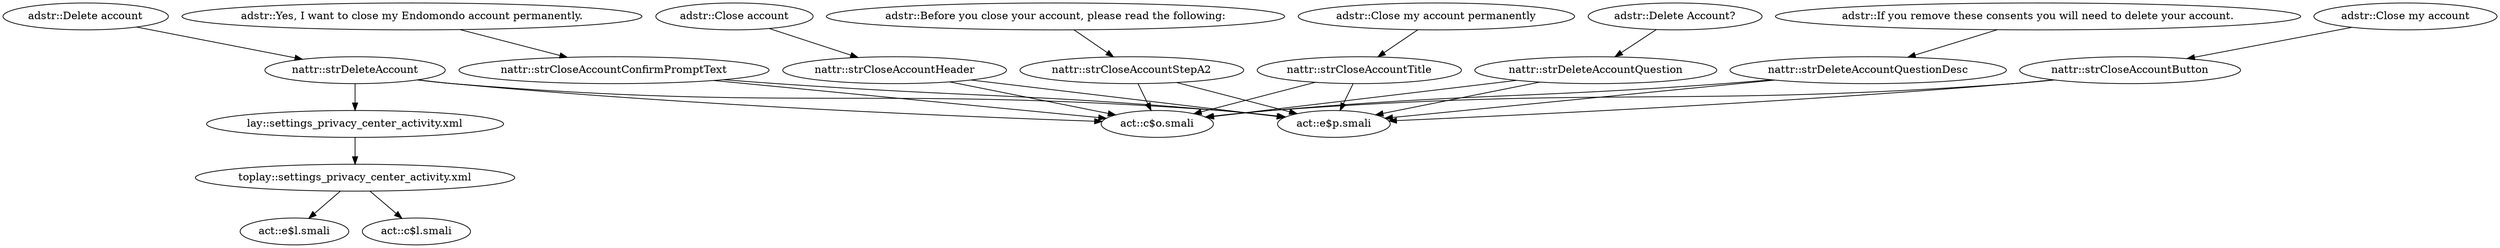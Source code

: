 digraph G {
"adstr::Delete account" -> "nattr::strDeleteAccount"
"adstr::Delete Account?" -> "nattr::strDeleteAccountQuestion"
"adstr::If you remove these consents you will need to delete your account." -> "nattr::strDeleteAccountQuestionDesc"
"adstr::Close my account" -> "nattr::strCloseAccountButton"
"adstr::Yes, I want to close my Endomondo account permanently." -> "nattr::strCloseAccountConfirmPromptText"
"adstr::Close account" -> "nattr::strCloseAccountHeader"
"adstr::Before you close your account, please read the following:" -> "nattr::strCloseAccountStepA2"
"adstr::Close my account permanently" -> "nattr::strCloseAccountTitle"
"nattr::strDeleteAccount" -> "lay::settings_privacy_center_activity.xml"
"nattr::strDeleteAccount" -> "act::e$p.smali"
"nattr::strDeleteAccount" -> "act::c$o.smali"
"nattr::strDeleteAccountQuestion" -> "act::e$p.smali"
"nattr::strDeleteAccountQuestion" -> "act::c$o.smali"
"nattr::strDeleteAccountQuestionDesc" -> "act::e$p.smali"
"nattr::strDeleteAccountQuestionDesc" -> "act::c$o.smali"
"nattr::strCloseAccountButton" -> "act::e$p.smali"
"nattr::strCloseAccountButton" -> "act::c$o.smali"
"nattr::strCloseAccountConfirmPromptText" -> "act::e$p.smali"
"nattr::strCloseAccountConfirmPromptText" -> "act::c$o.smali"
"nattr::strCloseAccountHeader" -> "act::e$p.smali"
"nattr::strCloseAccountHeader" -> "act::c$o.smali"
"nattr::strCloseAccountStepA2" -> "act::e$p.smali"
"nattr::strCloseAccountStepA2" -> "act::c$o.smali"
"nattr::strCloseAccountTitle" -> "act::e$p.smali"
"nattr::strCloseAccountTitle" -> "act::c$o.smali"
"lay::settings_privacy_center_activity.xml" -> "toplay::settings_privacy_center_activity.xml"
"toplay::settings_privacy_center_activity.xml" -> "act::e$l.smali"
"toplay::settings_privacy_center_activity.xml" -> "act::c$l.smali"
}

